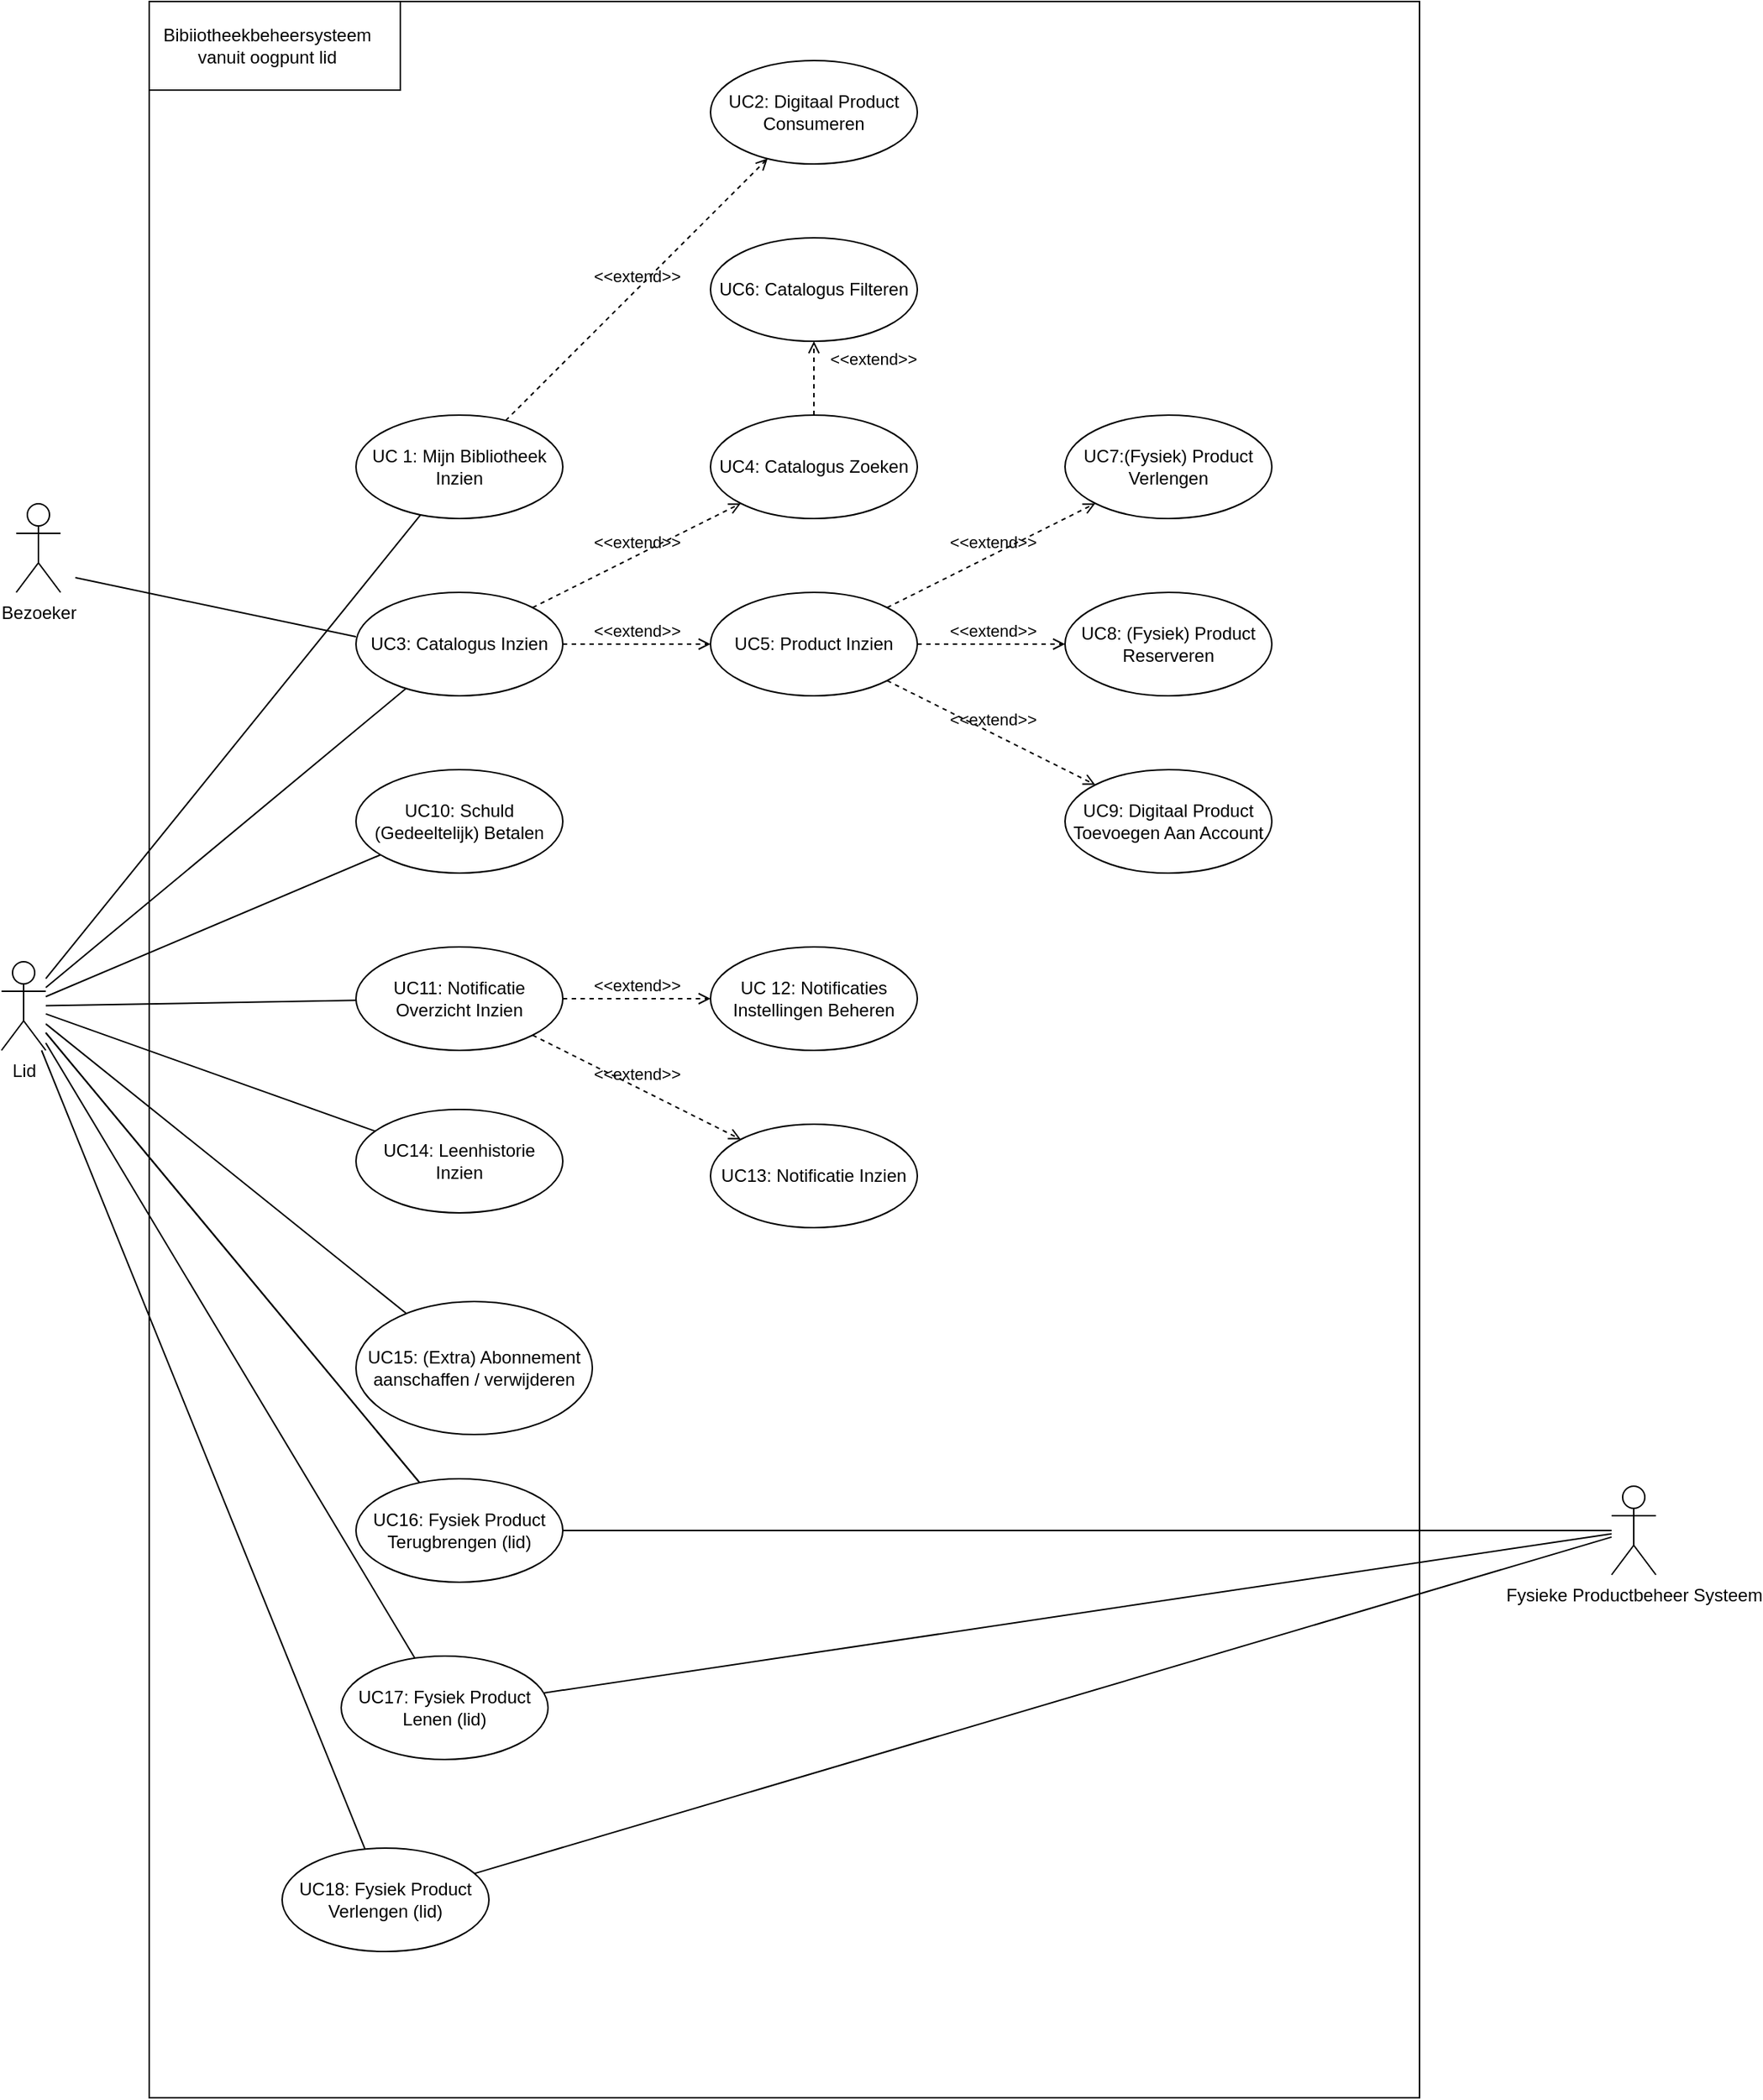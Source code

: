 <mxfile version="24.7.17">
  <diagram name="Page-1" id="r4v8Bf2oA0OwIdk7E9MM">
    <mxGraphModel dx="1235" dy="1714" grid="1" gridSize="10" guides="1" tooltips="1" connect="1" arrows="1" fold="1" page="1" pageScale="1" pageWidth="850" pageHeight="1100" math="0" shadow="0">
      <root>
        <mxCell id="0" />
        <mxCell id="1" parent="0" />
        <mxCell id="OdBmhMoSasrQ1T2dxbwQ-6" value="" style="rounded=0;whiteSpace=wrap;html=1;" vertex="1" parent="1">
          <mxGeometry x="260" y="-470" width="860" height="1419" as="geometry" />
        </mxCell>
        <mxCell id="dL5LyZE0v43U3lSl0g-K-1" value="UC8: (Fysiek) Product Reserveren" style="ellipse;whiteSpace=wrap;html=1;" parent="1" vertex="1">
          <mxGeometry x="880" y="-70" width="140" height="70" as="geometry" />
        </mxCell>
        <mxCell id="dL5LyZE0v43U3lSl0g-K-2" value="Lid" style="shape=umlActor;verticalLabelPosition=bottom;verticalAlign=top;html=1;" parent="1" vertex="1">
          <mxGeometry x="160" y="180" width="30" height="60" as="geometry" />
        </mxCell>
        <mxCell id="dL5LyZE0v43U3lSl0g-K-5" value="UC9: Digitaal Product Toevoegen Aan Account " style="ellipse;whiteSpace=wrap;html=1;" parent="1" vertex="1">
          <mxGeometry x="880" y="50" width="140" height="70" as="geometry" />
        </mxCell>
        <mxCell id="dL5LyZE0v43U3lSl0g-K-6" value="UC7:(Fysiek) Product Verlengen" style="ellipse;whiteSpace=wrap;html=1;" parent="1" vertex="1">
          <mxGeometry x="880" y="-190" width="140" height="70" as="geometry" />
        </mxCell>
        <mxCell id="dL5LyZE0v43U3lSl0g-K-11" value="UC16: Fysiek Product Terugbrengen (lid)" style="ellipse;whiteSpace=wrap;html=1;" parent="1" vertex="1">
          <mxGeometry x="400" y="530" width="140" height="70" as="geometry" />
        </mxCell>
        <mxCell id="dL5LyZE0v43U3lSl0g-K-12" value="UC10: Schuld (Gedeeltelijk) Betalen" style="ellipse;whiteSpace=wrap;html=1;" parent="1" vertex="1">
          <mxGeometry x="400" y="50" width="140" height="70" as="geometry" />
        </mxCell>
        <mxCell id="dL5LyZE0v43U3lSl0g-K-17" value="" style="endArrow=none;html=1;rounded=0;" parent="1" source="dL5LyZE0v43U3lSl0g-K-2" target="dL5LyZE0v43U3lSl0g-K-12" edge="1">
          <mxGeometry width="50" height="50" relative="1" as="geometry">
            <mxPoint x="200" y="220" as="sourcePoint" />
            <mxPoint x="410" y="216" as="targetPoint" />
          </mxGeometry>
        </mxCell>
        <mxCell id="dL5LyZE0v43U3lSl0g-K-18" value="UC3: Catalogus Inzien" style="ellipse;whiteSpace=wrap;html=1;" parent="1" vertex="1">
          <mxGeometry x="400" y="-70" width="140" height="70" as="geometry" />
        </mxCell>
        <mxCell id="dL5LyZE0v43U3lSl0g-K-19" value="UC5: Product Inzien" style="ellipse;whiteSpace=wrap;html=1;" parent="1" vertex="1">
          <mxGeometry x="640" y="-70" width="140" height="70" as="geometry" />
        </mxCell>
        <mxCell id="dL5LyZE0v43U3lSl0g-K-20" value="UC14: Leenhistorie Inzien" style="ellipse;whiteSpace=wrap;html=1;" parent="1" vertex="1">
          <mxGeometry x="400" y="280" width="140" height="70" as="geometry" />
        </mxCell>
        <mxCell id="dL5LyZE0v43U3lSl0g-K-21" value="UC 12: Notificaties Instellingen Beheren" style="ellipse;whiteSpace=wrap;html=1;" parent="1" vertex="1">
          <mxGeometry x="640" y="170" width="140" height="70" as="geometry" />
        </mxCell>
        <mxCell id="dL5LyZE0v43U3lSl0g-K-22" value="" style="endArrow=none;html=1;rounded=0;" parent="1" source="dL5LyZE0v43U3lSl0g-K-2" target="dL5LyZE0v43U3lSl0g-K-18" edge="1">
          <mxGeometry width="50" height="50" relative="1" as="geometry">
            <mxPoint x="200" y="214" as="sourcePoint" />
            <mxPoint x="427" y="118" as="targetPoint" />
          </mxGeometry>
        </mxCell>
        <mxCell id="dL5LyZE0v43U3lSl0g-K-23" value="&amp;lt;&amp;lt;extend&amp;gt;&amp;gt;" style="html=1;verticalAlign=bottom;labelBackgroundColor=none;endArrow=open;endFill=0;dashed=1;rounded=0;" parent="1" source="dL5LyZE0v43U3lSl0g-K-18" target="dL5LyZE0v43U3lSl0g-K-19" edge="1">
          <mxGeometry width="160" relative="1" as="geometry">
            <mxPoint x="440" y="50" as="sourcePoint" />
            <mxPoint x="600" y="50" as="targetPoint" />
            <mxPoint as="offset" />
          </mxGeometry>
        </mxCell>
        <mxCell id="dL5LyZE0v43U3lSl0g-K-24" value="UC6: Catalogus Filteren" style="ellipse;whiteSpace=wrap;html=1;" parent="1" vertex="1">
          <mxGeometry x="640" y="-310" width="140" height="70" as="geometry" />
        </mxCell>
        <mxCell id="dL5LyZE0v43U3lSl0g-K-25" value="UC4: Catalogus Zoeken" style="ellipse;whiteSpace=wrap;html=1;" parent="1" vertex="1">
          <mxGeometry x="640" y="-190" width="140" height="70" as="geometry" />
        </mxCell>
        <mxCell id="dL5LyZE0v43U3lSl0g-K-26" value="&amp;lt;&amp;lt;extend&amp;gt;&amp;gt;" style="html=1;verticalAlign=bottom;labelBackgroundColor=none;endArrow=open;endFill=0;dashed=1;rounded=0;" parent="1" source="dL5LyZE0v43U3lSl0g-K-18" target="dL5LyZE0v43U3lSl0g-K-25" edge="1">
          <mxGeometry width="160" relative="1" as="geometry">
            <mxPoint x="550" y="-25" as="sourcePoint" />
            <mxPoint x="690" y="-25" as="targetPoint" />
          </mxGeometry>
        </mxCell>
        <mxCell id="dL5LyZE0v43U3lSl0g-K-27" value="&amp;lt;&amp;lt;extend&amp;gt;&amp;gt;" style="html=1;verticalAlign=bottom;labelBackgroundColor=none;endArrow=open;endFill=0;dashed=1;rounded=0;exitX=0.5;exitY=0;exitDx=0;exitDy=0;" parent="1" source="dL5LyZE0v43U3lSl0g-K-25" target="dL5LyZE0v43U3lSl0g-K-24" edge="1">
          <mxGeometry x="0.2" y="-40" width="160" relative="1" as="geometry">
            <mxPoint x="560" y="-15" as="sourcePoint" />
            <mxPoint x="700" y="-15" as="targetPoint" />
            <mxPoint y="1" as="offset" />
          </mxGeometry>
        </mxCell>
        <mxCell id="dL5LyZE0v43U3lSl0g-K-28" value="" style="endArrow=none;html=1;rounded=0;" parent="1" source="dL5LyZE0v43U3lSl0g-K-2" target="dL5LyZE0v43U3lSl0g-K-34" edge="1">
          <mxGeometry width="50" height="50" relative="1" as="geometry">
            <mxPoint x="150" y="113" as="sourcePoint" />
            <mxPoint x="394" y="-90" as="targetPoint" />
          </mxGeometry>
        </mxCell>
        <mxCell id="dL5LyZE0v43U3lSl0g-K-30" value="&amp;lt;&amp;lt;extend&amp;gt;&amp;gt;" style="html=1;verticalAlign=bottom;labelBackgroundColor=none;endArrow=open;endFill=0;dashed=1;rounded=0;" parent="1" source="dL5LyZE0v43U3lSl0g-K-19" target="dL5LyZE0v43U3lSl0g-K-5" edge="1">
          <mxGeometry x="0.012" width="160" relative="1" as="geometry">
            <mxPoint x="752" y="6" as="sourcePoint" />
            <mxPoint x="928" y="174" as="targetPoint" />
            <mxPoint as="offset" />
          </mxGeometry>
        </mxCell>
        <mxCell id="dL5LyZE0v43U3lSl0g-K-31" value="&amp;lt;&amp;lt;extend&amp;gt;&amp;gt;" style="html=1;verticalAlign=bottom;labelBackgroundColor=none;endArrow=open;endFill=0;dashed=1;rounded=0;" parent="1" source="dL5LyZE0v43U3lSl0g-K-19" target="dL5LyZE0v43U3lSl0g-K-1" edge="1">
          <mxGeometry x="0.012" width="160" relative="1" as="geometry">
            <mxPoint x="770" as="sourcePoint" />
            <mxPoint x="911" y="70" as="targetPoint" />
            <mxPoint as="offset" />
          </mxGeometry>
        </mxCell>
        <mxCell id="dL5LyZE0v43U3lSl0g-K-32" value="&amp;lt;&amp;lt;extend&amp;gt;&amp;gt;" style="html=1;verticalAlign=bottom;labelBackgroundColor=none;endArrow=open;endFill=0;dashed=1;rounded=0;" parent="1" source="dL5LyZE0v43U3lSl0g-K-19" target="dL5LyZE0v43U3lSl0g-K-6" edge="1">
          <mxGeometry x="0.012" width="160" relative="1" as="geometry">
            <mxPoint x="790" y="-25" as="sourcePoint" />
            <mxPoint x="890" y="-25" as="targetPoint" />
            <mxPoint as="offset" />
          </mxGeometry>
        </mxCell>
        <mxCell id="dL5LyZE0v43U3lSl0g-K-33" value="UC 1: Mijn Bibliotheek Inzien" style="ellipse;whiteSpace=wrap;html=1;" parent="1" vertex="1">
          <mxGeometry x="400" y="-190" width="140" height="70" as="geometry" />
        </mxCell>
        <mxCell id="dL5LyZE0v43U3lSl0g-K-34" value="UC11: Notificatie Overzicht Inzien" style="ellipse;whiteSpace=wrap;html=1;" parent="1" vertex="1">
          <mxGeometry x="400" y="170" width="140" height="70" as="geometry" />
        </mxCell>
        <mxCell id="dL5LyZE0v43U3lSl0g-K-35" value="" style="endArrow=none;html=1;rounded=0;" parent="1" source="dL5LyZE0v43U3lSl0g-K-2" target="dL5LyZE0v43U3lSl0g-K-33" edge="1">
          <mxGeometry width="50" height="50" relative="1" as="geometry">
            <mxPoint x="200" y="208" as="sourcePoint" />
            <mxPoint x="444" y="5" as="targetPoint" />
          </mxGeometry>
        </mxCell>
        <mxCell id="dL5LyZE0v43U3lSl0g-K-36" value="" style="endArrow=none;html=1;rounded=0;" parent="1" source="dL5LyZE0v43U3lSl0g-K-2" target="dL5LyZE0v43U3lSl0g-K-20" edge="1">
          <mxGeometry width="50" height="50" relative="1" as="geometry">
            <mxPoint x="200" y="201" as="sourcePoint" />
            <mxPoint x="454" y="-113" as="targetPoint" />
          </mxGeometry>
        </mxCell>
        <mxCell id="dL5LyZE0v43U3lSl0g-K-38" value="" style="endArrow=none;html=1;rounded=0;" parent="1" source="dL5LyZE0v43U3lSl0g-K-2" target="dL5LyZE0v43U3lSl0g-K-11" edge="1">
          <mxGeometry width="50" height="50" relative="1" as="geometry">
            <mxPoint x="200" y="232" as="sourcePoint" />
            <mxPoint x="443" y="425" as="targetPoint" />
          </mxGeometry>
        </mxCell>
        <mxCell id="dL5LyZE0v43U3lSl0g-K-39" value="Fysieke Productbeheer Systeem" style="shape=umlActor;verticalLabelPosition=bottom;verticalAlign=top;html=1;" parent="1" vertex="1">
          <mxGeometry x="1250" y="535" width="30" height="60" as="geometry" />
        </mxCell>
        <mxCell id="dL5LyZE0v43U3lSl0g-K-42" value="" style="endArrow=none;html=1;rounded=0;" parent="1" source="dL5LyZE0v43U3lSl0g-K-39" target="dL5LyZE0v43U3lSl0g-K-11" edge="1">
          <mxGeometry width="50" height="50" relative="1" as="geometry">
            <mxPoint x="200" y="238" as="sourcePoint" />
            <mxPoint x="453" y="543" as="targetPoint" />
          </mxGeometry>
        </mxCell>
        <mxCell id="dL5LyZE0v43U3lSl0g-K-45" value="UC17: Fysiek Product Lenen (lid)" style="ellipse;whiteSpace=wrap;html=1;" parent="1" vertex="1">
          <mxGeometry x="390" y="650" width="140" height="70" as="geometry" />
        </mxCell>
        <mxCell id="dL5LyZE0v43U3lSl0g-K-46" value="UC18: Fysiek Product Verlengen (lid)" style="ellipse;whiteSpace=wrap;html=1;" parent="1" vertex="1">
          <mxGeometry x="350" y="780" width="140" height="70" as="geometry" />
        </mxCell>
        <mxCell id="dL5LyZE0v43U3lSl0g-K-47" value="" style="endArrow=none;html=1;rounded=0;" parent="1" source="dL5LyZE0v43U3lSl0g-K-39" target="dL5LyZE0v43U3lSl0g-K-45" edge="1">
          <mxGeometry width="50" height="50" relative="1" as="geometry">
            <mxPoint x="1260" y="575" as="sourcePoint" />
            <mxPoint x="550" y="575" as="targetPoint" />
          </mxGeometry>
        </mxCell>
        <mxCell id="dL5LyZE0v43U3lSl0g-K-48" value="" style="endArrow=none;html=1;rounded=0;" parent="1" source="dL5LyZE0v43U3lSl0g-K-39" target="dL5LyZE0v43U3lSl0g-K-46" edge="1">
          <mxGeometry width="50" height="50" relative="1" as="geometry">
            <mxPoint x="1260" y="577" as="sourcePoint" />
            <mxPoint x="547" y="685" as="targetPoint" />
          </mxGeometry>
        </mxCell>
        <mxCell id="dL5LyZE0v43U3lSl0g-K-50" value="&amp;lt;&amp;lt;extend&amp;gt;&amp;gt;" style="html=1;verticalAlign=bottom;labelBackgroundColor=none;endArrow=open;endFill=0;dashed=1;rounded=0;" parent="1" source="dL5LyZE0v43U3lSl0g-K-34" target="dL5LyZE0v43U3lSl0g-K-21" edge="1">
          <mxGeometry width="160" relative="1" as="geometry">
            <mxPoint x="620" y="360" as="sourcePoint" />
            <mxPoint x="720" y="360" as="targetPoint" />
            <mxPoint as="offset" />
          </mxGeometry>
        </mxCell>
        <mxCell id="dL5LyZE0v43U3lSl0g-K-51" value="UC13: Notificatie Inzien" style="ellipse;whiteSpace=wrap;html=1;" parent="1" vertex="1">
          <mxGeometry x="640" y="290" width="140" height="70" as="geometry" />
        </mxCell>
        <mxCell id="dL5LyZE0v43U3lSl0g-K-52" value="&amp;lt;&amp;lt;extend&amp;gt;&amp;gt;" style="html=1;verticalAlign=bottom;labelBackgroundColor=none;endArrow=open;endFill=0;dashed=1;rounded=0;" parent="1" source="dL5LyZE0v43U3lSl0g-K-34" target="dL5LyZE0v43U3lSl0g-K-51" edge="1">
          <mxGeometry width="160" relative="1" as="geometry">
            <mxPoint x="550" y="310" as="sourcePoint" />
            <mxPoint x="650" y="310" as="targetPoint" />
            <mxPoint as="offset" />
          </mxGeometry>
        </mxCell>
        <mxCell id="dL5LyZE0v43U3lSl0g-K-53" value="" style="endArrow=none;html=1;rounded=0;" parent="1" source="dL5LyZE0v43U3lSl0g-K-2" target="dL5LyZE0v43U3lSl0g-K-11" edge="1">
          <mxGeometry width="50" height="50" relative="1" as="geometry">
            <mxPoint x="200" y="238" as="sourcePoint" />
            <mxPoint x="460" y="550" as="targetPoint" />
          </mxGeometry>
        </mxCell>
        <mxCell id="dL5LyZE0v43U3lSl0g-K-54" value="" style="endArrow=none;html=1;rounded=0;" parent="1" source="dL5LyZE0v43U3lSl0g-K-2" target="dL5LyZE0v43U3lSl0g-K-45" edge="1">
          <mxGeometry width="50" height="50" relative="1" as="geometry">
            <mxPoint x="200" y="238" as="sourcePoint" />
            <mxPoint x="453" y="543" as="targetPoint" />
          </mxGeometry>
        </mxCell>
        <mxCell id="dL5LyZE0v43U3lSl0g-K-55" value="" style="endArrow=none;html=1;rounded=0;" parent="1" source="dL5LyZE0v43U3lSl0g-K-2" target="dL5LyZE0v43U3lSl0g-K-46" edge="1">
          <mxGeometry width="50" height="50" relative="1" as="geometry">
            <mxPoint x="200" y="244" as="sourcePoint" />
            <mxPoint x="459" y="662" as="targetPoint" />
          </mxGeometry>
        </mxCell>
        <mxCell id="dL5LyZE0v43U3lSl0g-K-56" value="UC2: Digitaal Product Consumeren" style="ellipse;whiteSpace=wrap;html=1;" parent="1" vertex="1">
          <mxGeometry x="640" y="-430" width="140" height="70" as="geometry" />
        </mxCell>
        <mxCell id="dL5LyZE0v43U3lSl0g-K-57" value="&amp;lt;&amp;lt;extend&amp;gt;&amp;gt;" style="html=1;verticalAlign=bottom;labelBackgroundColor=none;endArrow=open;endFill=0;dashed=1;rounded=0;" parent="1" source="dL5LyZE0v43U3lSl0g-K-33" target="dL5LyZE0v43U3lSl0g-K-56" edge="1">
          <mxGeometry width="160" relative="1" as="geometry">
            <mxPoint x="511" y="-56" as="sourcePoint" />
            <mxPoint x="689" y="-234" as="targetPoint" />
          </mxGeometry>
        </mxCell>
        <mxCell id="dL5LyZE0v43U3lSl0g-K-58" value="UC15: (Extra) Abonnement aanschaffen / verwijderen" style="ellipse;whiteSpace=wrap;html=1;" parent="1" vertex="1">
          <mxGeometry x="400" y="410" width="160" height="90" as="geometry" />
        </mxCell>
        <mxCell id="dL5LyZE0v43U3lSl0g-K-59" value="" style="endArrow=none;html=1;rounded=0;" parent="1" source="dL5LyZE0v43U3lSl0g-K-2" target="dL5LyZE0v43U3lSl0g-K-58" edge="1">
          <mxGeometry width="50" height="50" relative="1" as="geometry">
            <mxPoint x="200" y="225" as="sourcePoint" />
            <mxPoint x="423" y="305" as="targetPoint" />
          </mxGeometry>
        </mxCell>
        <mxCell id="OdBmhMoSasrQ1T2dxbwQ-7" value="Bezoeker" style="shape=umlActor;verticalLabelPosition=bottom;verticalAlign=top;html=1;outlineConnect=0;" vertex="1" parent="1">
          <mxGeometry x="170" y="-130" width="30" height="60" as="geometry" />
        </mxCell>
        <mxCell id="OdBmhMoSasrQ1T2dxbwQ-11" value="" style="endArrow=none;html=1;rounded=0;" edge="1" parent="1">
          <mxGeometry width="50" height="50" relative="1" as="geometry">
            <mxPoint x="210" y="-80" as="sourcePoint" />
            <mxPoint x="210" y="-80" as="targetPoint" />
            <Array as="points">
              <mxPoint x="400" y="-40" />
            </Array>
          </mxGeometry>
        </mxCell>
        <mxCell id="OdBmhMoSasrQ1T2dxbwQ-15" value="" style="rounded=0;whiteSpace=wrap;html=1;" vertex="1" parent="1">
          <mxGeometry x="260" y="-470" width="170" height="60" as="geometry" />
        </mxCell>
        <mxCell id="OdBmhMoSasrQ1T2dxbwQ-16" value="Bibiiotheekbeheersysteem&lt;br&gt;vanuit oogpunt lid" style="text;html=1;align=center;verticalAlign=middle;whiteSpace=wrap;rounded=0;" vertex="1" parent="1">
          <mxGeometry x="310" y="-455" width="60" height="30" as="geometry" />
        </mxCell>
      </root>
    </mxGraphModel>
  </diagram>
</mxfile>
